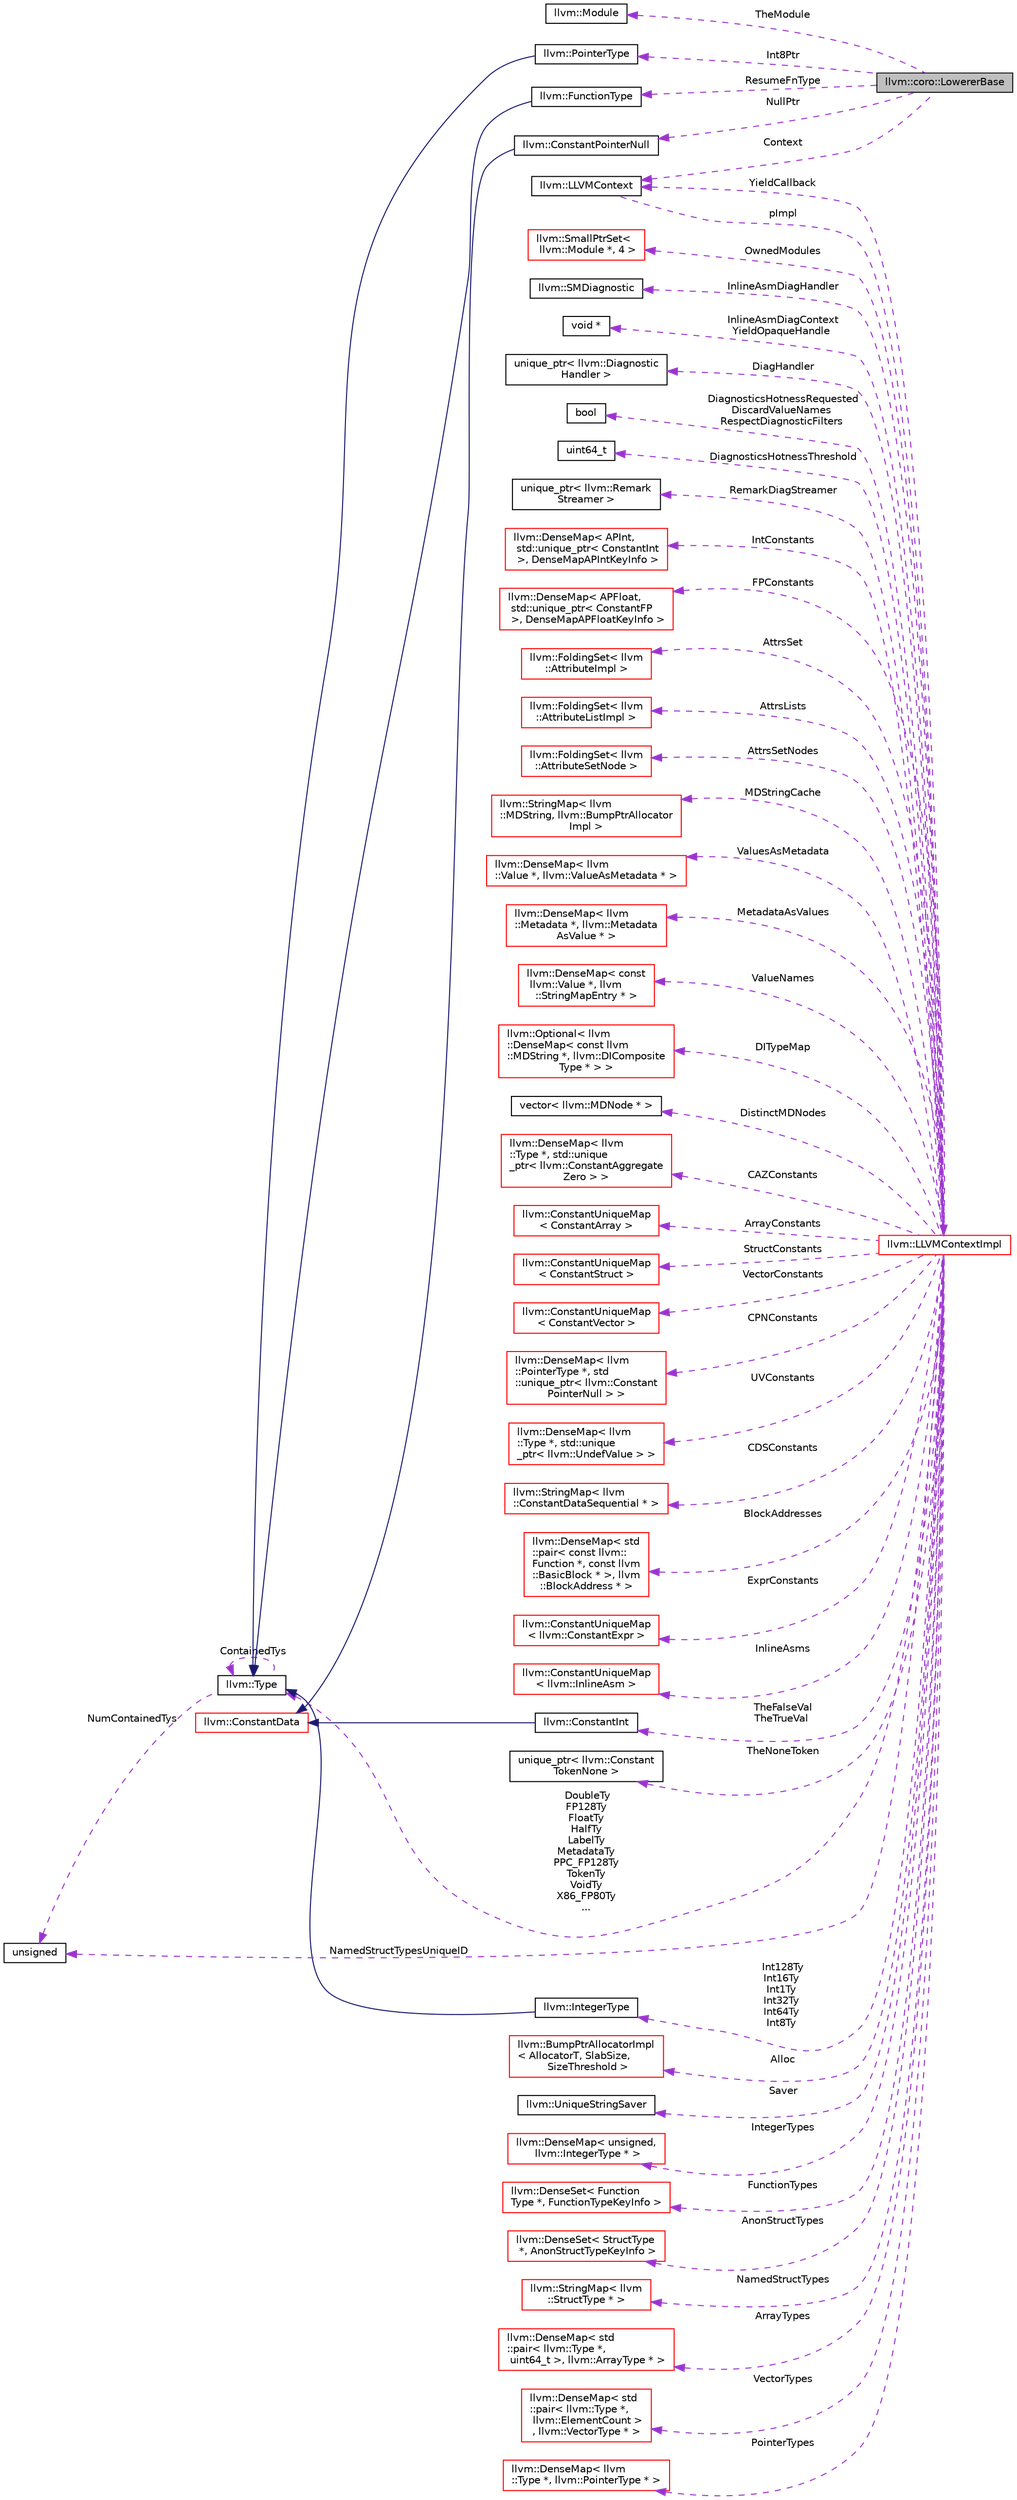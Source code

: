digraph "llvm::coro::LowererBase"
{
 // LATEX_PDF_SIZE
  bgcolor="transparent";
  edge [fontname="Helvetica",fontsize="10",labelfontname="Helvetica",labelfontsize="10"];
  node [fontname="Helvetica",fontsize="10",shape="box"];
  rankdir="LR";
  Node1 [label="llvm::coro::LowererBase",height=0.2,width=0.4,color="black", fillcolor="grey75", style="filled", fontcolor="black",tooltip=" "];
  Node2 -> Node1 [dir="back",color="darkorchid3",fontsize="10",style="dashed",label=" TheModule" ,fontname="Helvetica"];
  Node2 [label="llvm::Module",height=0.2,width=0.4,color="black",URL="$classllvm_1_1Module.html",tooltip="A Module instance is used to store all the information related to an LLVM module."];
  Node3 -> Node1 [dir="back",color="darkorchid3",fontsize="10",style="dashed",label=" Context" ,fontname="Helvetica"];
  Node3 [label="llvm::LLVMContext",height=0.2,width=0.4,color="black",URL="$classllvm_1_1LLVMContext.html",tooltip="This is an important class for using LLVM in a threaded context."];
  Node4 -> Node3 [dir="back",color="darkorchid3",fontsize="10",style="dashed",label=" pImpl" ,fontname="Helvetica"];
  Node4 [label="llvm::LLVMContextImpl",height=0.2,width=0.4,color="red",URL="$classllvm_1_1LLVMContextImpl.html",tooltip=" "];
  Node5 -> Node4 [dir="back",color="darkorchid3",fontsize="10",style="dashed",label=" OwnedModules" ,fontname="Helvetica"];
  Node5 [label="llvm::SmallPtrSet\<\l llvm::Module *, 4 \>",height=0.2,width=0.4,color="red",URL="$classllvm_1_1SmallPtrSet.html",tooltip=" "];
  Node13 -> Node4 [dir="back",color="darkorchid3",fontsize="10",style="dashed",label=" InlineAsmDiagHandler" ,fontname="Helvetica"];
  Node13 [label="llvm::SMDiagnostic",height=0.2,width=0.4,color="black",URL="$classllvm_1_1SMDiagnostic.html",tooltip="Instances of this class encapsulate one diagnostic report, allowing printing to a raw_ostream as a ca..."];
  Node14 -> Node4 [dir="back",color="darkorchid3",fontsize="10",style="dashed",label=" InlineAsmDiagContext\nYieldOpaqueHandle" ,fontname="Helvetica"];
  Node14 [label="void *",height=0.2,width=0.4,color="black",tooltip=" "];
  Node15 -> Node4 [dir="back",color="darkorchid3",fontsize="10",style="dashed",label=" DiagHandler" ,fontname="Helvetica"];
  Node15 [label="unique_ptr\< llvm::Diagnostic\lHandler \>",height=0.2,width=0.4,color="black",tooltip=" "];
  Node16 -> Node4 [dir="back",color="darkorchid3",fontsize="10",style="dashed",label=" DiagnosticsHotnessRequested\nDiscardValueNames\nRespectDiagnosticFilters" ,fontname="Helvetica"];
  Node16 [label="bool",height=0.2,width=0.4,color="black",URL="$classbool.html",tooltip=" "];
  Node17 -> Node4 [dir="back",color="darkorchid3",fontsize="10",style="dashed",label=" DiagnosticsHotnessThreshold" ,fontname="Helvetica"];
  Node17 [label="uint64_t",height=0.2,width=0.4,color="black",tooltip=" "];
  Node18 -> Node4 [dir="back",color="darkorchid3",fontsize="10",style="dashed",label=" RemarkDiagStreamer" ,fontname="Helvetica"];
  Node18 [label="unique_ptr\< llvm::Remark\lStreamer \>",height=0.2,width=0.4,color="black",tooltip=" "];
  Node3 -> Node4 [dir="back",color="darkorchid3",fontsize="10",style="dashed",label=" YieldCallback" ,fontname="Helvetica"];
  Node19 -> Node4 [dir="back",color="darkorchid3",fontsize="10",style="dashed",label=" IntConstants" ,fontname="Helvetica"];
  Node19 [label="llvm::DenseMap\< APInt,\l std::unique_ptr\< ConstantInt\l \>, DenseMapAPIntKeyInfo \>",height=0.2,width=0.4,color="red",URL="$classllvm_1_1DenseMap.html",tooltip=" "];
  Node23 -> Node4 [dir="back",color="darkorchid3",fontsize="10",style="dashed",label=" FPConstants" ,fontname="Helvetica"];
  Node23 [label="llvm::DenseMap\< APFloat,\l std::unique_ptr\< ConstantFP\l \>, DenseMapAPFloatKeyInfo \>",height=0.2,width=0.4,color="red",URL="$classllvm_1_1DenseMap.html",tooltip=" "];
  Node25 -> Node4 [dir="back",color="darkorchid3",fontsize="10",style="dashed",label=" AttrsSet" ,fontname="Helvetica"];
  Node25 [label="llvm::FoldingSet\< llvm\l::AttributeImpl \>",height=0.2,width=0.4,color="red",URL="$classllvm_1_1FoldingSet.html",tooltip=" "];
  Node31 -> Node4 [dir="back",color="darkorchid3",fontsize="10",style="dashed",label=" AttrsLists" ,fontname="Helvetica"];
  Node31 [label="llvm::FoldingSet\< llvm\l::AttributeListImpl \>",height=0.2,width=0.4,color="red",URL="$classllvm_1_1FoldingSet.html",tooltip=" "];
  Node33 -> Node4 [dir="back",color="darkorchid3",fontsize="10",style="dashed",label=" AttrsSetNodes" ,fontname="Helvetica"];
  Node33 [label="llvm::FoldingSet\< llvm\l::AttributeSetNode \>",height=0.2,width=0.4,color="red",URL="$classllvm_1_1FoldingSet.html",tooltip=" "];
  Node35 -> Node4 [dir="back",color="darkorchid3",fontsize="10",style="dashed",label=" MDStringCache" ,fontname="Helvetica"];
  Node35 [label="llvm::StringMap\< llvm\l::MDString, llvm::BumpPtrAllocator\lImpl \>",height=0.2,width=0.4,color="red",URL="$classllvm_1_1StringMap.html",tooltip=" "];
  Node39 -> Node4 [dir="back",color="darkorchid3",fontsize="10",style="dashed",label=" ValuesAsMetadata" ,fontname="Helvetica"];
  Node39 [label="llvm::DenseMap\< llvm\l::Value *, llvm::ValueAsMetadata * \>",height=0.2,width=0.4,color="red",URL="$classllvm_1_1DenseMap.html",tooltip=" "];
  Node41 -> Node4 [dir="back",color="darkorchid3",fontsize="10",style="dashed",label=" MetadataAsValues" ,fontname="Helvetica"];
  Node41 [label="llvm::DenseMap\< llvm\l::Metadata *, llvm::Metadata\lAsValue * \>",height=0.2,width=0.4,color="red",URL="$classllvm_1_1DenseMap.html",tooltip=" "];
  Node43 -> Node4 [dir="back",color="darkorchid3",fontsize="10",style="dashed",label=" ValueNames" ,fontname="Helvetica"];
  Node43 [label="llvm::DenseMap\< const\l llvm::Value *, llvm\l::StringMapEntry * \>",height=0.2,width=0.4,color="red",URL="$classllvm_1_1DenseMap.html",tooltip=" "];
  Node45 -> Node4 [dir="back",color="darkorchid3",fontsize="10",style="dashed",label=" DITypeMap" ,fontname="Helvetica"];
  Node45 [label="llvm::Optional\< llvm\l::DenseMap\< const llvm\l::MDString *, llvm::DIComposite\lType * \> \>",height=0.2,width=0.4,color="red",URL="$classllvm_1_1Optional.html",tooltip=" "];
  Node47 -> Node4 [dir="back",color="darkorchid3",fontsize="10",style="dashed",label=" DistinctMDNodes" ,fontname="Helvetica"];
  Node47 [label="vector\< llvm::MDNode * \>",height=0.2,width=0.4,color="black",tooltip=" "];
  Node48 -> Node4 [dir="back",color="darkorchid3",fontsize="10",style="dashed",label=" CAZConstants" ,fontname="Helvetica"];
  Node48 [label="llvm::DenseMap\< llvm\l::Type *, std::unique\l_ptr\< llvm::ConstantAggregate\lZero \> \>",height=0.2,width=0.4,color="red",URL="$classllvm_1_1DenseMap.html",tooltip=" "];
  Node50 -> Node4 [dir="back",color="darkorchid3",fontsize="10",style="dashed",label=" ArrayConstants" ,fontname="Helvetica"];
  Node50 [label="llvm::ConstantUniqueMap\l\< ConstantArray \>",height=0.2,width=0.4,color="red",URL="$classllvm_1_1ConstantUniqueMap.html",tooltip=" "];
  Node52 -> Node4 [dir="back",color="darkorchid3",fontsize="10",style="dashed",label=" StructConstants" ,fontname="Helvetica"];
  Node52 [label="llvm::ConstantUniqueMap\l\< ConstantStruct \>",height=0.2,width=0.4,color="red",URL="$classllvm_1_1ConstantUniqueMap.html",tooltip=" "];
  Node53 -> Node4 [dir="back",color="darkorchid3",fontsize="10",style="dashed",label=" VectorConstants" ,fontname="Helvetica"];
  Node53 [label="llvm::ConstantUniqueMap\l\< ConstantVector \>",height=0.2,width=0.4,color="red",URL="$classllvm_1_1ConstantUniqueMap.html",tooltip=" "];
  Node54 -> Node4 [dir="back",color="darkorchid3",fontsize="10",style="dashed",label=" CPNConstants" ,fontname="Helvetica"];
  Node54 [label="llvm::DenseMap\< llvm\l::PointerType *, std\l::unique_ptr\< llvm::Constant\lPointerNull \> \>",height=0.2,width=0.4,color="red",URL="$classllvm_1_1DenseMap.html",tooltip=" "];
  Node56 -> Node4 [dir="back",color="darkorchid3",fontsize="10",style="dashed",label=" UVConstants" ,fontname="Helvetica"];
  Node56 [label="llvm::DenseMap\< llvm\l::Type *, std::unique\l_ptr\< llvm::UndefValue \> \>",height=0.2,width=0.4,color="red",URL="$classllvm_1_1DenseMap.html",tooltip=" "];
  Node58 -> Node4 [dir="back",color="darkorchid3",fontsize="10",style="dashed",label=" CDSConstants" ,fontname="Helvetica"];
  Node58 [label="llvm::StringMap\< llvm\l::ConstantDataSequential * \>",height=0.2,width=0.4,color="red",URL="$classllvm_1_1StringMap.html",tooltip=" "];
  Node59 -> Node4 [dir="back",color="darkorchid3",fontsize="10",style="dashed",label=" BlockAddresses" ,fontname="Helvetica"];
  Node59 [label="llvm::DenseMap\< std\l::pair\< const llvm::\lFunction *, const llvm\l::BasicBlock * \>, llvm\l::BlockAddress * \>",height=0.2,width=0.4,color="red",URL="$classllvm_1_1DenseMap.html",tooltip=" "];
  Node61 -> Node4 [dir="back",color="darkorchid3",fontsize="10",style="dashed",label=" ExprConstants" ,fontname="Helvetica"];
  Node61 [label="llvm::ConstantUniqueMap\l\< llvm::ConstantExpr \>",height=0.2,width=0.4,color="red",URL="$classllvm_1_1ConstantUniqueMap.html",tooltip=" "];
  Node62 -> Node4 [dir="back",color="darkorchid3",fontsize="10",style="dashed",label=" InlineAsms" ,fontname="Helvetica"];
  Node62 [label="llvm::ConstantUniqueMap\l\< llvm::InlineAsm \>",height=0.2,width=0.4,color="red",URL="$classllvm_1_1ConstantUniqueMap.html",tooltip=" "];
  Node63 -> Node4 [dir="back",color="darkorchid3",fontsize="10",style="dashed",label=" TheFalseVal\nTheTrueVal" ,fontname="Helvetica"];
  Node63 [label="llvm::ConstantInt",height=0.2,width=0.4,color="black",URL="$classllvm_1_1ConstantInt.html",tooltip="This is the shared class of boolean and integer constants."];
  Node64 -> Node63 [dir="back",color="midnightblue",fontsize="10",style="solid",fontname="Helvetica"];
  Node64 [label="llvm::ConstantData",height=0.2,width=0.4,color="red",URL="$classllvm_1_1ConstantData.html",tooltip="Base class for constants with no operands."];
  Node68 -> Node4 [dir="back",color="darkorchid3",fontsize="10",style="dashed",label=" TheNoneToken" ,fontname="Helvetica"];
  Node68 [label="unique_ptr\< llvm::Constant\lTokenNone \>",height=0.2,width=0.4,color="black",tooltip=" "];
  Node69 -> Node4 [dir="back",color="darkorchid3",fontsize="10",style="dashed",label=" DoubleTy\nFP128Ty\nFloatTy\nHalfTy\nLabelTy\nMetadataTy\nPPC_FP128Ty\nTokenTy\nVoidTy\nX86_FP80Ty\n..." ,fontname="Helvetica"];
  Node69 [label="llvm::Type",height=0.2,width=0.4,color="black",URL="$classllvm_1_1Type.html",tooltip="The instances of the Type class are immutable: once they are created, they are never changed."];
  Node10 -> Node69 [dir="back",color="darkorchid3",fontsize="10",style="dashed",label=" NumContainedTys" ,fontname="Helvetica"];
  Node10 [label="unsigned",height=0.2,width=0.4,color="black",URL="$classunsigned.html",tooltip=" "];
  Node69 -> Node69 [dir="back",color="darkorchid3",fontsize="10",style="dashed",label=" ContainedTys" ,fontname="Helvetica"];
  Node70 -> Node4 [dir="back",color="darkorchid3",fontsize="10",style="dashed",label=" Int128Ty\nInt16Ty\nInt1Ty\nInt32Ty\nInt64Ty\nInt8Ty" ,fontname="Helvetica"];
  Node70 [label="llvm::IntegerType",height=0.2,width=0.4,color="black",URL="$classllvm_1_1IntegerType.html",tooltip="Class to represent integer types."];
  Node69 -> Node70 [dir="back",color="midnightblue",fontsize="10",style="solid",fontname="Helvetica"];
  Node71 -> Node4 [dir="back",color="darkorchid3",fontsize="10",style="dashed",label=" Alloc" ,fontname="Helvetica"];
  Node71 [label="llvm::BumpPtrAllocatorImpl\l\< AllocatorT, SlabSize,\l SizeThreshold \>",height=0.2,width=0.4,color="red",URL="$classllvm_1_1BumpPtrAllocatorImpl.html",tooltip="Allocate memory in an ever growing pool, as if by bump-pointer."];
  Node73 -> Node4 [dir="back",color="darkorchid3",fontsize="10",style="dashed",label=" Saver" ,fontname="Helvetica"];
  Node73 [label="llvm::UniqueStringSaver",height=0.2,width=0.4,color="black",URL="$classllvm_1_1UniqueStringSaver.html",tooltip="Saves strings in the provided stable storage and returns a StringRef with a stable character pointer."];
  Node74 -> Node4 [dir="back",color="darkorchid3",fontsize="10",style="dashed",label=" IntegerTypes" ,fontname="Helvetica"];
  Node74 [label="llvm::DenseMap\< unsigned,\l llvm::IntegerType * \>",height=0.2,width=0.4,color="red",URL="$classllvm_1_1DenseMap.html",tooltip=" "];
  Node76 -> Node4 [dir="back",color="darkorchid3",fontsize="10",style="dashed",label=" FunctionTypes" ,fontname="Helvetica"];
  Node76 [label="llvm::DenseSet\< Function\lType *, FunctionTypeKeyInfo \>",height=0.2,width=0.4,color="red",URL="$classllvm_1_1DenseSet.html",tooltip=" "];
  Node80 -> Node4 [dir="back",color="darkorchid3",fontsize="10",style="dashed",label=" AnonStructTypes" ,fontname="Helvetica"];
  Node80 [label="llvm::DenseSet\< StructType\l *, AnonStructTypeKeyInfo \>",height=0.2,width=0.4,color="red",URL="$classllvm_1_1DenseSet.html",tooltip=" "];
  Node82 -> Node4 [dir="back",color="darkorchid3",fontsize="10",style="dashed",label=" NamedStructTypes" ,fontname="Helvetica"];
  Node82 [label="llvm::StringMap\< llvm\l::StructType * \>",height=0.2,width=0.4,color="red",URL="$classllvm_1_1StringMap.html",tooltip=" "];
  Node10 -> Node4 [dir="back",color="darkorchid3",fontsize="10",style="dashed",label=" NamedStructTypesUniqueID" ,fontname="Helvetica"];
  Node83 -> Node4 [dir="back",color="darkorchid3",fontsize="10",style="dashed",label=" ArrayTypes" ,fontname="Helvetica"];
  Node83 [label="llvm::DenseMap\< std\l::pair\< llvm::Type *,\l uint64_t \>, llvm::ArrayType * \>",height=0.2,width=0.4,color="red",URL="$classllvm_1_1DenseMap.html",tooltip=" "];
  Node85 -> Node4 [dir="back",color="darkorchid3",fontsize="10",style="dashed",label=" VectorTypes" ,fontname="Helvetica"];
  Node85 [label="llvm::DenseMap\< std\l::pair\< llvm::Type *,\l llvm::ElementCount \>\l, llvm::VectorType * \>",height=0.2,width=0.4,color="red",URL="$classllvm_1_1DenseMap.html",tooltip=" "];
  Node87 -> Node4 [dir="back",color="darkorchid3",fontsize="10",style="dashed",label=" PointerTypes" ,fontname="Helvetica"];
  Node87 [label="llvm::DenseMap\< llvm\l::Type *, llvm::PointerType * \>",height=0.2,width=0.4,color="red",URL="$classllvm_1_1DenseMap.html",tooltip=" "];
  Node109 -> Node1 [dir="back",color="darkorchid3",fontsize="10",style="dashed",label=" Int8Ptr" ,fontname="Helvetica"];
  Node109 [label="llvm::PointerType",height=0.2,width=0.4,color="black",URL="$classllvm_1_1PointerType.html",tooltip="Class to represent pointers."];
  Node69 -> Node109 [dir="back",color="midnightblue",fontsize="10",style="solid",fontname="Helvetica"];
  Node110 -> Node1 [dir="back",color="darkorchid3",fontsize="10",style="dashed",label=" ResumeFnType" ,fontname="Helvetica"];
  Node110 [label="llvm::FunctionType",height=0.2,width=0.4,color="black",URL="$classllvm_1_1FunctionType.html",tooltip="Class to represent function types."];
  Node69 -> Node110 [dir="back",color="midnightblue",fontsize="10",style="solid",fontname="Helvetica"];
  Node111 -> Node1 [dir="back",color="darkorchid3",fontsize="10",style="dashed",label=" NullPtr" ,fontname="Helvetica"];
  Node111 [label="llvm::ConstantPointerNull",height=0.2,width=0.4,color="black",URL="$classllvm_1_1ConstantPointerNull.html",tooltip="A constant pointer value that points to null."];
  Node64 -> Node111 [dir="back",color="midnightblue",fontsize="10",style="solid",fontname="Helvetica"];
}
